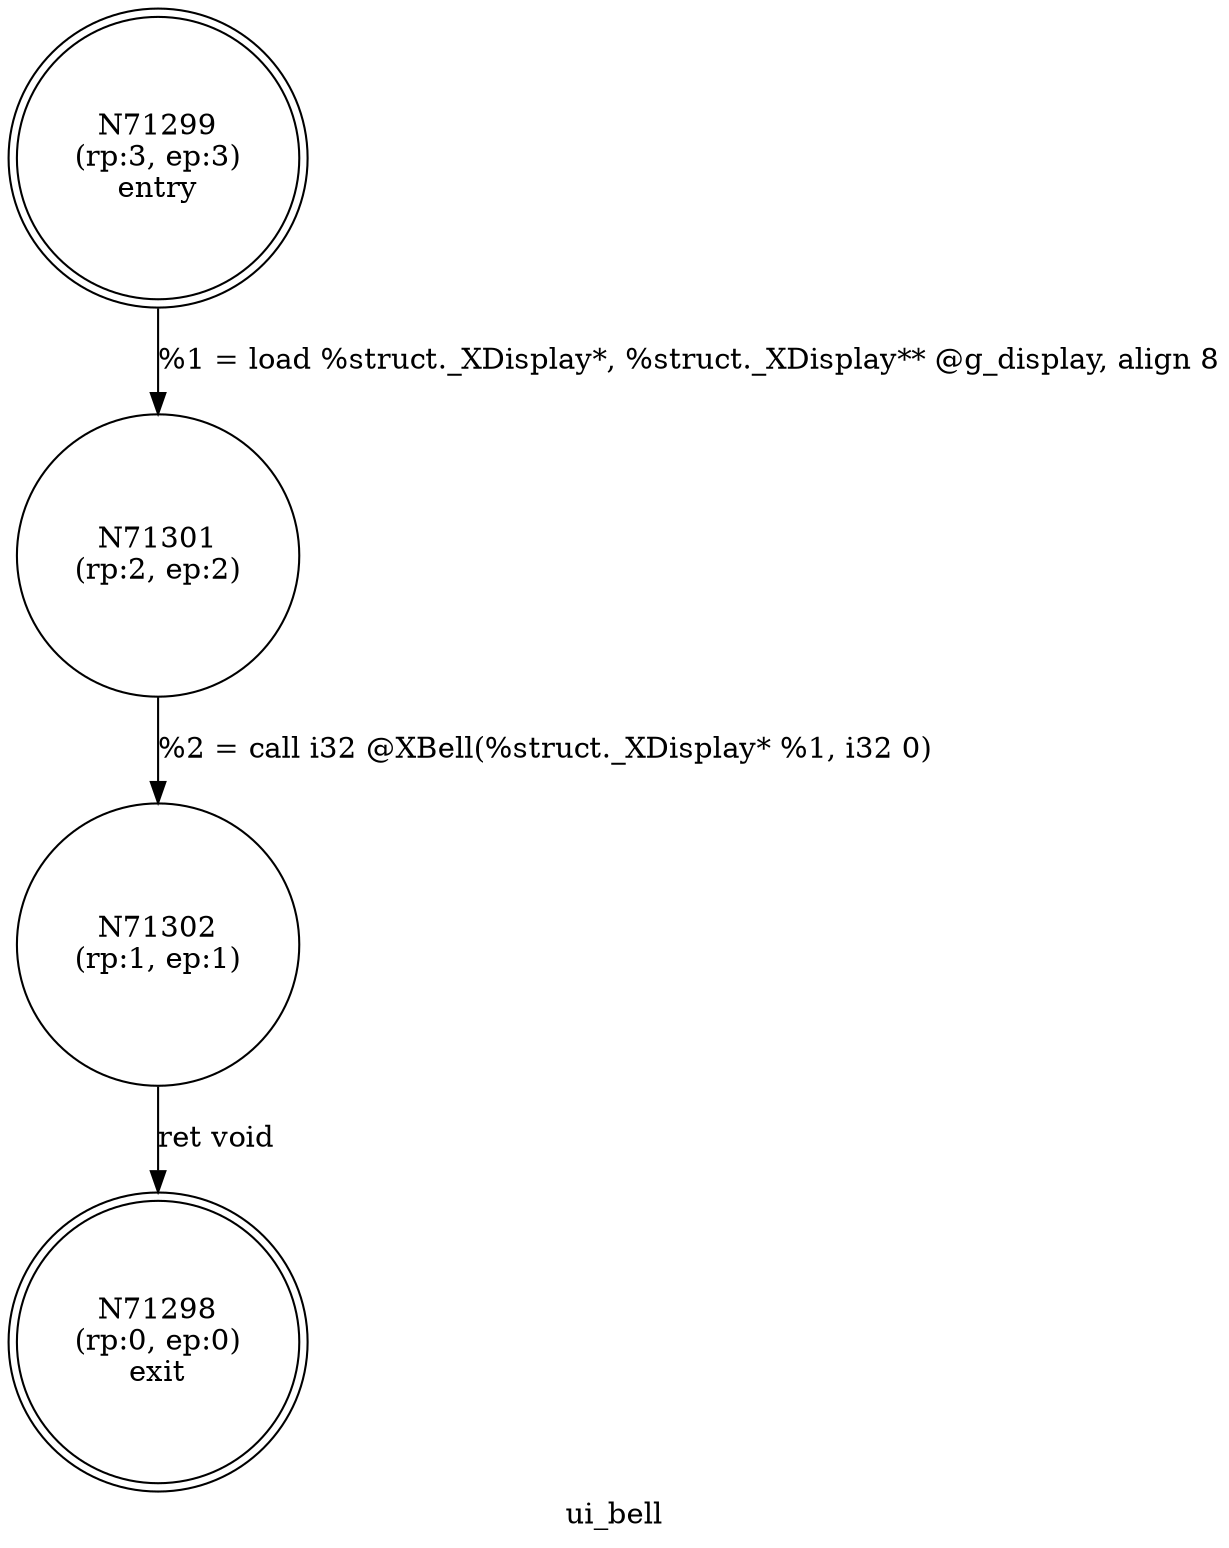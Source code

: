 digraph ui_bell {
label="ui_bell"
71298 [label="N71298\n(rp:0, ep:0)\nexit", shape="doublecircle"]
71299 [label="N71299\n(rp:3, ep:3)\nentry", shape="doublecircle"]
71299 -> 71301 [label="%1 = load %struct._XDisplay*, %struct._XDisplay** @g_display, align 8"]
71301 [label="N71301\n(rp:2, ep:2)", shape="circle"]
71301 -> 71302 [label="%2 = call i32 @XBell(%struct._XDisplay* %1, i32 0)"]
71302 [label="N71302\n(rp:1, ep:1)", shape="circle"]
71302 -> 71298 [label="ret void"]
}
